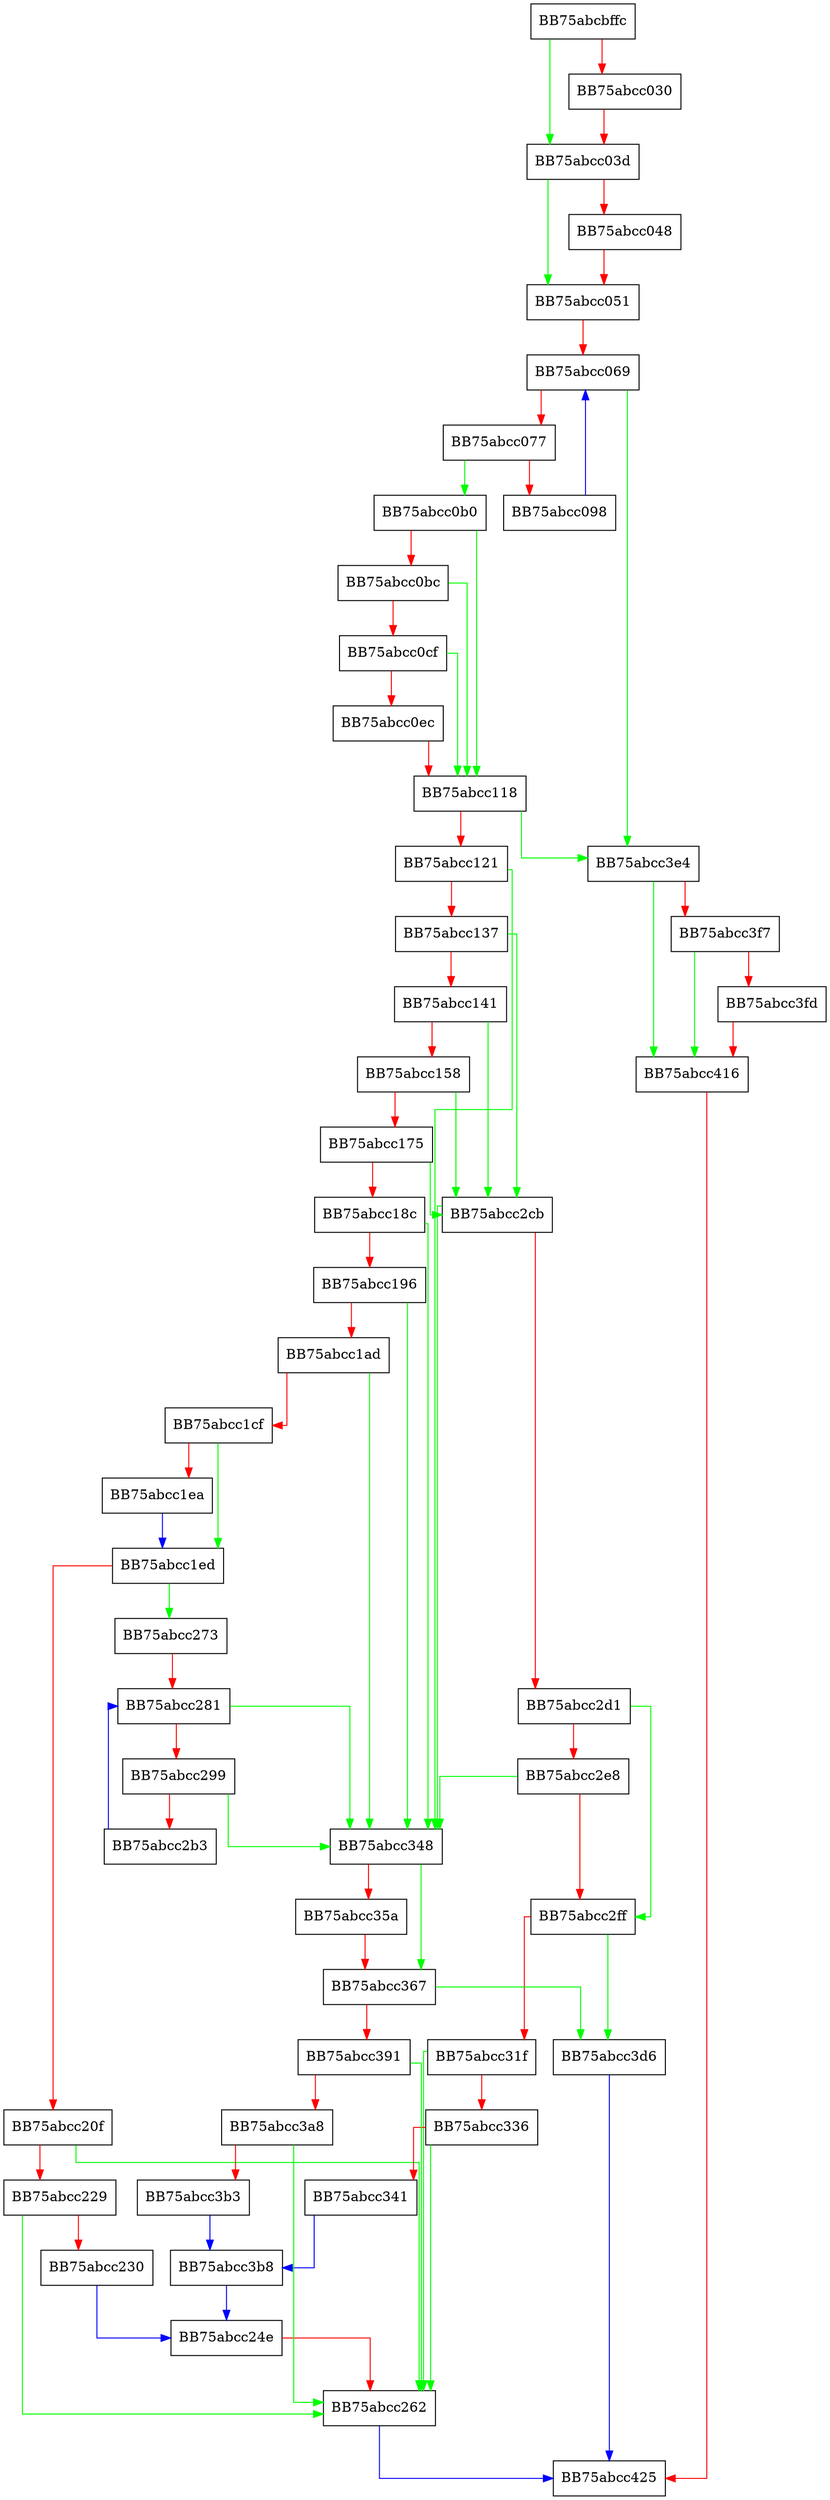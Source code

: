 digraph OpenDeviceNonUniformPath {
  node [shape="box"];
  graph [splines=ortho];
  BB75abcbffc -> BB75abcc03d [color="green"];
  BB75abcbffc -> BB75abcc030 [color="red"];
  BB75abcc030 -> BB75abcc03d [color="red"];
  BB75abcc03d -> BB75abcc051 [color="green"];
  BB75abcc03d -> BB75abcc048 [color="red"];
  BB75abcc048 -> BB75abcc051 [color="red"];
  BB75abcc051 -> BB75abcc069 [color="red"];
  BB75abcc069 -> BB75abcc3e4 [color="green"];
  BB75abcc069 -> BB75abcc077 [color="red"];
  BB75abcc077 -> BB75abcc0b0 [color="green"];
  BB75abcc077 -> BB75abcc098 [color="red"];
  BB75abcc098 -> BB75abcc069 [color="blue"];
  BB75abcc0b0 -> BB75abcc118 [color="green"];
  BB75abcc0b0 -> BB75abcc0bc [color="red"];
  BB75abcc0bc -> BB75abcc118 [color="green"];
  BB75abcc0bc -> BB75abcc0cf [color="red"];
  BB75abcc0cf -> BB75abcc118 [color="green"];
  BB75abcc0cf -> BB75abcc0ec [color="red"];
  BB75abcc0ec -> BB75abcc118 [color="red"];
  BB75abcc118 -> BB75abcc3e4 [color="green"];
  BB75abcc118 -> BB75abcc121 [color="red"];
  BB75abcc121 -> BB75abcc348 [color="green"];
  BB75abcc121 -> BB75abcc137 [color="red"];
  BB75abcc137 -> BB75abcc2cb [color="green"];
  BB75abcc137 -> BB75abcc141 [color="red"];
  BB75abcc141 -> BB75abcc2cb [color="green"];
  BB75abcc141 -> BB75abcc158 [color="red"];
  BB75abcc158 -> BB75abcc2cb [color="green"];
  BB75abcc158 -> BB75abcc175 [color="red"];
  BB75abcc175 -> BB75abcc2cb [color="green"];
  BB75abcc175 -> BB75abcc18c [color="red"];
  BB75abcc18c -> BB75abcc348 [color="green"];
  BB75abcc18c -> BB75abcc196 [color="red"];
  BB75abcc196 -> BB75abcc348 [color="green"];
  BB75abcc196 -> BB75abcc1ad [color="red"];
  BB75abcc1ad -> BB75abcc348 [color="green"];
  BB75abcc1ad -> BB75abcc1cf [color="red"];
  BB75abcc1cf -> BB75abcc1ed [color="green"];
  BB75abcc1cf -> BB75abcc1ea [color="red"];
  BB75abcc1ea -> BB75abcc1ed [color="blue"];
  BB75abcc1ed -> BB75abcc273 [color="green"];
  BB75abcc1ed -> BB75abcc20f [color="red"];
  BB75abcc20f -> BB75abcc262 [color="green"];
  BB75abcc20f -> BB75abcc229 [color="red"];
  BB75abcc229 -> BB75abcc262 [color="green"];
  BB75abcc229 -> BB75abcc230 [color="red"];
  BB75abcc230 -> BB75abcc24e [color="blue"];
  BB75abcc24e -> BB75abcc262 [color="red"];
  BB75abcc262 -> BB75abcc425 [color="blue"];
  BB75abcc273 -> BB75abcc281 [color="red"];
  BB75abcc281 -> BB75abcc348 [color="green"];
  BB75abcc281 -> BB75abcc299 [color="red"];
  BB75abcc299 -> BB75abcc348 [color="green"];
  BB75abcc299 -> BB75abcc2b3 [color="red"];
  BB75abcc2b3 -> BB75abcc281 [color="blue"];
  BB75abcc2cb -> BB75abcc348 [color="green"];
  BB75abcc2cb -> BB75abcc2d1 [color="red"];
  BB75abcc2d1 -> BB75abcc2ff [color="green"];
  BB75abcc2d1 -> BB75abcc2e8 [color="red"];
  BB75abcc2e8 -> BB75abcc348 [color="green"];
  BB75abcc2e8 -> BB75abcc2ff [color="red"];
  BB75abcc2ff -> BB75abcc3d6 [color="green"];
  BB75abcc2ff -> BB75abcc31f [color="red"];
  BB75abcc31f -> BB75abcc262 [color="green"];
  BB75abcc31f -> BB75abcc336 [color="red"];
  BB75abcc336 -> BB75abcc262 [color="green"];
  BB75abcc336 -> BB75abcc341 [color="red"];
  BB75abcc341 -> BB75abcc3b8 [color="blue"];
  BB75abcc348 -> BB75abcc367 [color="green"];
  BB75abcc348 -> BB75abcc35a [color="red"];
  BB75abcc35a -> BB75abcc367 [color="red"];
  BB75abcc367 -> BB75abcc3d6 [color="green"];
  BB75abcc367 -> BB75abcc391 [color="red"];
  BB75abcc391 -> BB75abcc262 [color="green"];
  BB75abcc391 -> BB75abcc3a8 [color="red"];
  BB75abcc3a8 -> BB75abcc262 [color="green"];
  BB75abcc3a8 -> BB75abcc3b3 [color="red"];
  BB75abcc3b3 -> BB75abcc3b8 [color="blue"];
  BB75abcc3b8 -> BB75abcc24e [color="blue"];
  BB75abcc3d6 -> BB75abcc425 [color="blue"];
  BB75abcc3e4 -> BB75abcc416 [color="green"];
  BB75abcc3e4 -> BB75abcc3f7 [color="red"];
  BB75abcc3f7 -> BB75abcc416 [color="green"];
  BB75abcc3f7 -> BB75abcc3fd [color="red"];
  BB75abcc3fd -> BB75abcc416 [color="red"];
  BB75abcc416 -> BB75abcc425 [color="red"];
}